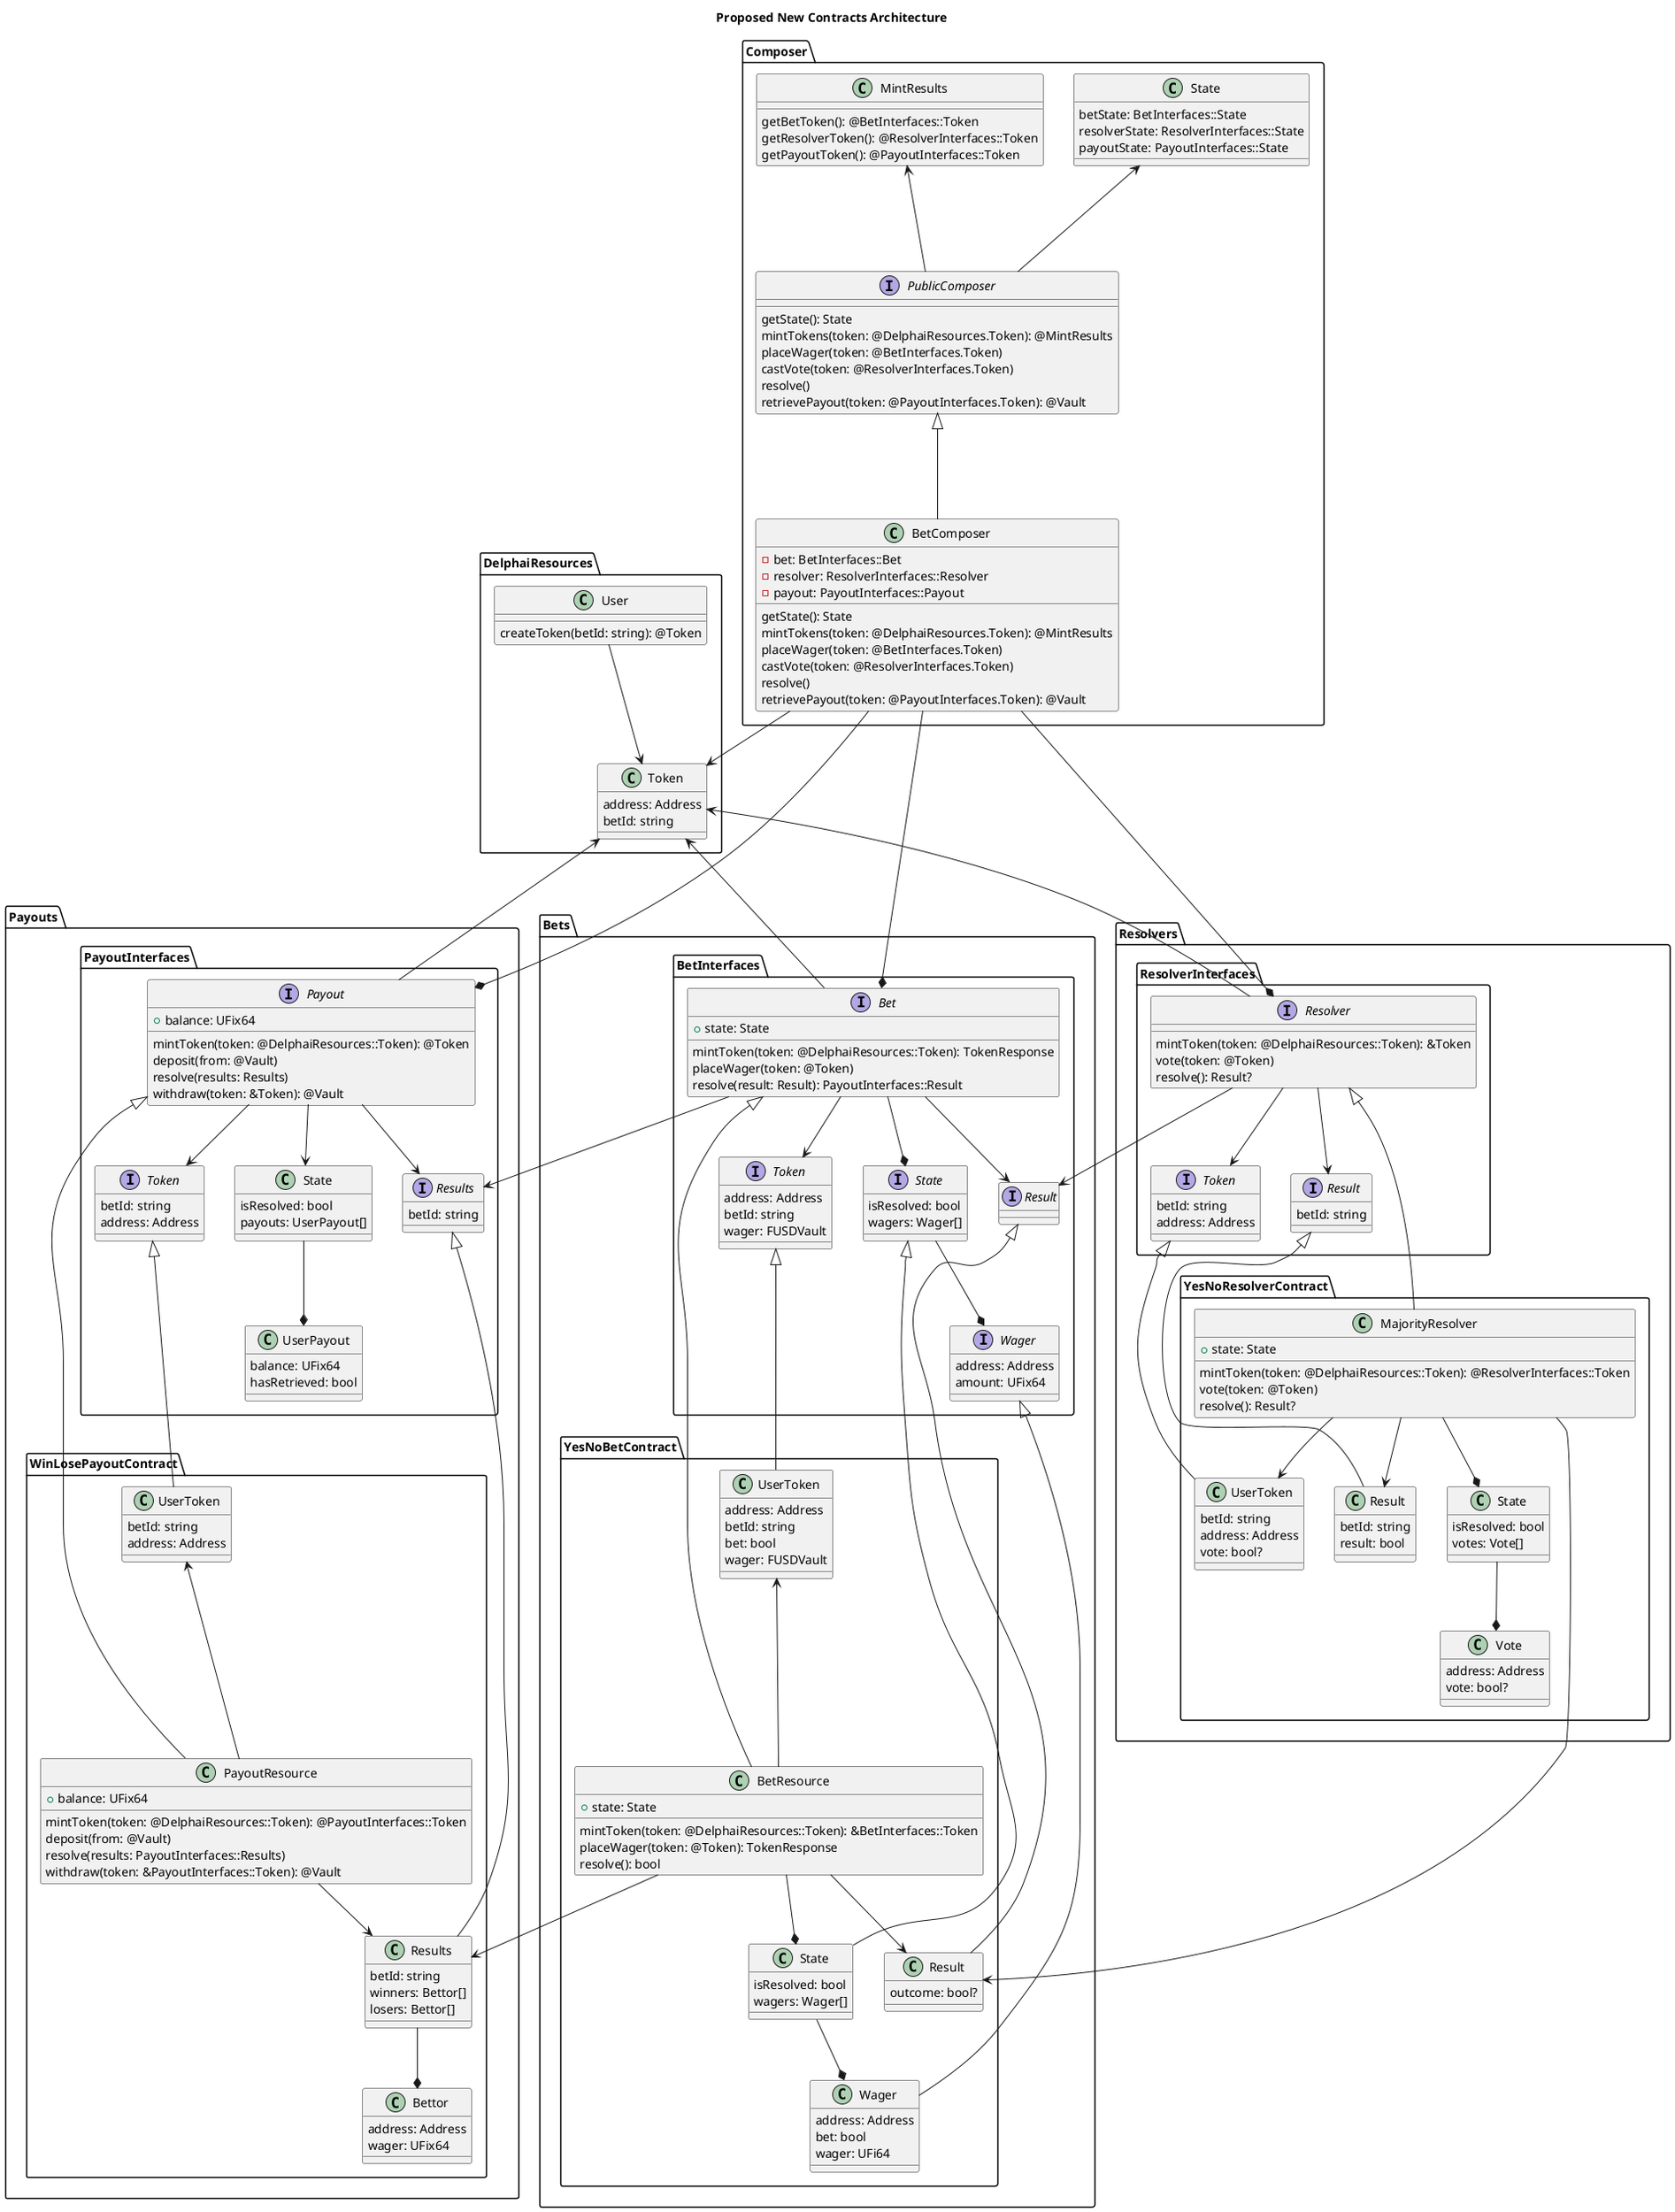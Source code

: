 @startuml newContractArch

title Proposed New Contracts Architecture

namespace Bets {
    namespace BetInterfaces {
        interface Wager {
            address: Address
            amount: UFix64
        }

        interface State {
            isResolved: bool
            wagers: Wager[]
        }

        interface Token {
            address: Address
            betId: string
            wager: FUSDVault
        }

        interface Result {

        }

        interface Bet {
            + state: State
            mintToken(token: @DelphaiResources::Token): TokenResponse
            placeWager(token: @Token)
            resolve(result: Result): PayoutInterfaces::Result
        }
    }

    namespace YesNoBetContract {
        class Wager {
            address: Address
            bet: bool
            wager: UFi64
        }

        class UserToken {
            address: Address
            betId: string
            bet: bool
            wager: FUSDVault
        }

        class State {
            isResolved: bool
            wagers: Wager[]
        }

        class Result {
            outcome: bool?
        }

        class BetResource {
            + state: State
            
            mintToken(token: @DelphaiResources::Token): &BetInterfaces::Token
            placeWager(token: @Token): TokenResponse
            resolve(): bool
        }
    }
}

namespace Resolvers {
    namespace ResolverInterfaces {
        interface Token {
            betId: string
            address: Address
        }

        interface Result {
            betId: string
        }

        interface Resolver {
            mintToken(token: @DelphaiResources::Token): &Token
            vote(token: @Token)
            resolve(): Result?
        }
    }

    namespace YesNoResolverContract {
        class UserToken {
            betId: string
            address: Address
            vote: bool?
        }

        class State {
            isResolved: bool
            votes: Vote[]
        }

        class Result {
            betId: string
            result: bool
        }

        class Vote {
            address: Address
            vote: bool?
        }

        class MajorityResolver {
            + state: State
            
            mintToken(token: @DelphaiResources::Token): @ResolverInterfaces::Token
            vote(token: @Token)
            resolve(): Result?
        }
    }
}

namespace Payouts {
    namespace PayoutInterfaces {
        interface Token {
            betId: string
            address: Address
        }

        interface Results {
            betId: string
        }

        interface Payout {
            +balance: UFix64
            mintToken(token: @DelphaiResources::Token): @Token
            deposit(from: @Vault)
            resolve(results: Results)
            withdraw(token: &Token): @Vault
        }

        class State {
            isResolved: bool
            payouts: UserPayout[]
        }

        class UserPayout {
            balance: UFix64
            hasRetrieved: bool
        }
    }

    namespace WinLosePayoutContract {
        class Bettor {
            address: Address
            wager: UFix64
        }

        class Results {
            betId: string
            winners: Bettor[]
            losers: Bettor[]
        }

        class UserToken {
            betId: string
            address: Address
        }

        class PayoutResource {
            +balance: UFix64
            mintToken(token: @DelphaiResources::Token): @PayoutInterfaces::Token
            deposit(from: @Vault)
            resolve(results: PayoutInterfaces::Results)
            withdraw(token: &PayoutInterfaces::Token): @Vault
        }
    }
}

namespace DelphaiResources {
    class Token {
        address: Address
        betId: string
    }

    class User {
        createToken(betId: string): @Token
    }
}

namespace Composer {
    class State {
        betState: BetInterfaces::State
        resolverState: ResolverInterfaces::State
        payoutState: PayoutInterfaces::State
    }

    class MintResults {
        getBetToken(): @BetInterfaces::Token
        getResolverToken(): @ResolverInterfaces::Token
        getPayoutToken(): @PayoutInterfaces::Token
    }

    interface PublicComposer {
        getState(): State
        mintTokens(token: @DelphaiResources.Token): @MintResults
        placeWager(token: @BetInterfaces.Token)
        castVote(token: @ResolverInterfaces.Token)
        resolve()
        retrievePayout(token: @PayoutInterfaces.Token): @Vault
    }

    class BetComposer {
        - bet: BetInterfaces::Bet
        - resolver: ResolverInterfaces::Resolver
        - payout: PayoutInterfaces::Payout
        getState(): State
        mintTokens(token: @DelphaiResources.Token): @MintResults
        placeWager(token: @BetInterfaces.Token)
        castVote(token: @ResolverInterfaces.Token)
        resolve()
        retrievePayout(token: @PayoutInterfaces.Token): @Vault
    }
}

Payouts.PayoutInterfaces.Payout --> Payouts.PayoutInterfaces.Token
Payouts.PayoutInterfaces.Payout --> Payouts.PayoutInterfaces.Results
Payouts.PayoutInterfaces.Payout --> Payouts.PayoutInterfaces.State
Payouts.PayoutInterfaces.Payout -up--> DelphaiResources.Token
Payouts.PayoutInterfaces.State --* Payouts.PayoutInterfaces.UserPayout
Payouts.WinLosePayoutContract.PayoutResource -up--|> Payouts.PayoutInterfaces.Payout
Payouts.WinLosePayoutContract.PayoutResource --> Payouts.WinLosePayoutContract.Results
Payouts.WinLosePayoutContract.Results --* Payouts.WinLosePayoutContract.Bettor
Payouts.WinLosePayoutContract.Results -up--|> Payouts.PayoutInterfaces.Results
Payouts.WinLosePayoutContract.UserToken -up--|> Payouts.PayoutInterfaces.Token
Payouts.WinLosePayoutContract.PayoutResource -up--> Payouts.WinLosePayoutContract.UserToken

Bets.BetInterfaces.Bet --> Bets.BetInterfaces.Token
Bets.BetInterfaces.Bet --> Payouts.PayoutInterfaces.Results
Bets.BetInterfaces.Bet --* Bets.BetInterfaces.State
Bets.BetInterfaces.State --* Bets.BetInterfaces.Wager
Bets.BetInterfaces.Bet --> Bets.BetInterfaces.Result
Bets.BetInterfaces.Bet -up--> DelphaiResources.Token
Bets.YesNoBetContract.BetResource -up--|> Bets.BetInterfaces.Bet
Bets.YesNoBetContract.BetResource --* Bets.YesNoBetContract.State
Bets.YesNoBetContract.State --* Bets.YesNoBetContract.Wager
Bets.YesNoBetContract.BetResource -up--> Bets.YesNoBetContract.UserToken
Bets.YesNoBetContract.UserToken -up--|> Bets.BetInterfaces.Token
Bets.YesNoBetContract.State -up--|> Bets.BetInterfaces.State
Bets.YesNoBetContract.Result -up--|> Bets.BetInterfaces.Result
Bets.YesNoBetContract.BetResource --> Bets.YesNoBetContract.Result
Bets.YesNoBetContract.Wager -up--|> Bets.BetInterfaces.Wager
Bets.YesNoBetContract.BetResource --> Payouts.WinLosePayoutContract.Results

Resolvers.ResolverInterfaces.Resolver --> Resolvers.ResolverInterfaces.Token
Resolvers.ResolverInterfaces.Resolver --> Resolvers.ResolverInterfaces.Result
Resolvers.ResolverInterfaces.Resolver -up--> DelphaiResources.Token
Resolvers.ResolverInterfaces.Resolver --> Bets.BetInterfaces.Result
Resolvers.YesNoResolverContract.MajorityResolver -up--|> Resolvers.ResolverInterfaces.Resolver
Resolvers.YesNoResolverContract.MajorityResolver --> Resolvers.YesNoResolverContract.UserToken
Resolvers.YesNoResolverContract.UserToken -up--|> Resolvers.ResolverInterfaces.Token
Resolvers.YesNoResolverContract.MajorityResolver --* Resolvers.YesNoResolverContract.State
Resolvers.YesNoResolverContract.State --* Resolvers.YesNoResolverContract.Vote
Resolvers.YesNoResolverContract.MajorityResolver --> Resolvers.YesNoResolverContract.Result
Resolvers.YesNoResolverContract.Result -up--|> Resolvers.ResolverInterfaces.Result
Resolvers.YesNoResolverContract.MajorityResolver --> Bets.YesNoBetContract.Result

DelphaiResources.User --> DelphaiResources.Token

Composer.BetComposer -up--|> Composer.PublicComposer
Composer.PublicComposer -up--> Composer.MintResults
Composer.PublicComposer -up--> Composer.State
Composer.BetComposer -down--* Bets.BetInterfaces.Bet
Composer.BetComposer -down--* Resolvers.ResolverInterfaces.Resolver
Composer.BetComposer -down--* Payouts.PayoutInterfaces.Payout
Composer.BetComposer --> DelphaiResources.Token

@enduml
